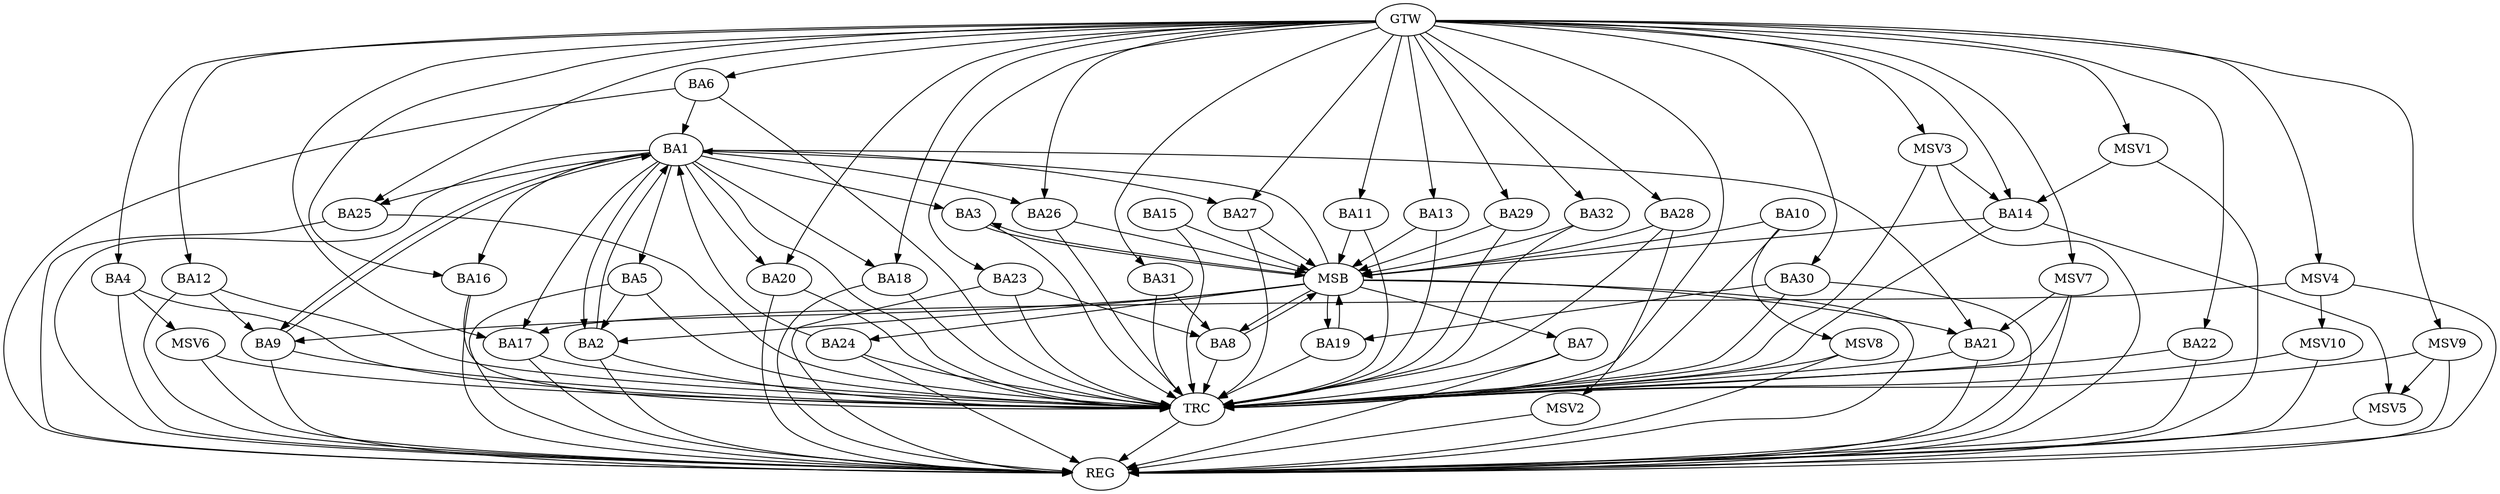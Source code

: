 strict digraph G {
  BA1 [ label="BA1" ];
  BA2 [ label="BA2" ];
  BA3 [ label="BA3" ];
  BA4 [ label="BA4" ];
  BA5 [ label="BA5" ];
  BA6 [ label="BA6" ];
  BA7 [ label="BA7" ];
  BA8 [ label="BA8" ];
  BA9 [ label="BA9" ];
  BA10 [ label="BA10" ];
  BA11 [ label="BA11" ];
  BA12 [ label="BA12" ];
  BA13 [ label="BA13" ];
  BA14 [ label="BA14" ];
  BA15 [ label="BA15" ];
  BA16 [ label="BA16" ];
  BA17 [ label="BA17" ];
  BA18 [ label="BA18" ];
  BA19 [ label="BA19" ];
  BA20 [ label="BA20" ];
  BA21 [ label="BA21" ];
  BA22 [ label="BA22" ];
  BA23 [ label="BA23" ];
  BA24 [ label="BA24" ];
  BA25 [ label="BA25" ];
  BA26 [ label="BA26" ];
  BA27 [ label="BA27" ];
  BA28 [ label="BA28" ];
  BA29 [ label="BA29" ];
  BA30 [ label="BA30" ];
  BA31 [ label="BA31" ];
  BA32 [ label="BA32" ];
  GTW [ label="GTW" ];
  REG [ label="REG" ];
  MSB [ label="MSB" ];
  TRC [ label="TRC" ];
  MSV1 [ label="MSV1" ];
  MSV2 [ label="MSV2" ];
  MSV3 [ label="MSV3" ];
  MSV4 [ label="MSV4" ];
  MSV5 [ label="MSV5" ];
  MSV6 [ label="MSV6" ];
  MSV7 [ label="MSV7" ];
  MSV8 [ label="MSV8" ];
  MSV9 [ label="MSV9" ];
  MSV10 [ label="MSV10" ];
  BA1 -> BA2;
  BA2 -> BA1;
  BA5 -> BA2;
  BA6 -> BA1;
  BA9 -> BA1;
  BA12 -> BA9;
  BA23 -> BA8;
  BA24 -> BA1;
  BA30 -> BA19;
  BA31 -> BA8;
  GTW -> BA4;
  GTW -> BA6;
  GTW -> BA11;
  GTW -> BA12;
  GTW -> BA13;
  GTW -> BA14;
  GTW -> BA16;
  GTW -> BA17;
  GTW -> BA18;
  GTW -> BA20;
  GTW -> BA22;
  GTW -> BA23;
  GTW -> BA25;
  GTW -> BA26;
  GTW -> BA27;
  GTW -> BA28;
  GTW -> BA29;
  GTW -> BA30;
  GTW -> BA31;
  GTW -> BA32;
  BA1 -> REG;
  BA2 -> REG;
  BA4 -> REG;
  BA5 -> REG;
  BA6 -> REG;
  BA7 -> REG;
  BA9 -> REG;
  BA12 -> REG;
  BA16 -> REG;
  BA17 -> REG;
  BA18 -> REG;
  BA20 -> REG;
  BA21 -> REG;
  BA22 -> REG;
  BA23 -> REG;
  BA24 -> REG;
  BA25 -> REG;
  BA30 -> REG;
  BA3 -> MSB;
  MSB -> BA1;
  MSB -> REG;
  BA8 -> MSB;
  MSB -> BA7;
  BA10 -> MSB;
  MSB -> BA3;
  BA11 -> MSB;
  MSB -> BA9;
  BA13 -> MSB;
  MSB -> BA2;
  BA14 -> MSB;
  BA15 -> MSB;
  BA19 -> MSB;
  BA26 -> MSB;
  MSB -> BA19;
  BA27 -> MSB;
  MSB -> BA8;
  BA28 -> MSB;
  MSB -> BA21;
  BA29 -> MSB;
  BA32 -> MSB;
  MSB -> BA24;
  BA1 -> TRC;
  BA2 -> TRC;
  BA3 -> TRC;
  BA4 -> TRC;
  BA5 -> TRC;
  BA6 -> TRC;
  BA7 -> TRC;
  BA8 -> TRC;
  BA9 -> TRC;
  BA10 -> TRC;
  BA11 -> TRC;
  BA12 -> TRC;
  BA13 -> TRC;
  BA14 -> TRC;
  BA15 -> TRC;
  BA16 -> TRC;
  BA17 -> TRC;
  BA18 -> TRC;
  BA19 -> TRC;
  BA20 -> TRC;
  BA21 -> TRC;
  BA22 -> TRC;
  BA23 -> TRC;
  BA24 -> TRC;
  BA25 -> TRC;
  BA26 -> TRC;
  BA27 -> TRC;
  BA28 -> TRC;
  BA29 -> TRC;
  BA30 -> TRC;
  BA31 -> TRC;
  BA32 -> TRC;
  GTW -> TRC;
  TRC -> REG;
  BA1 -> BA20;
  BA1 -> BA21;
  BA1 -> BA18;
  BA1 -> BA5;
  BA1 -> BA16;
  BA1 -> BA26;
  BA1 -> BA27;
  BA1 -> BA3;
  BA1 -> BA9;
  BA1 -> BA17;
  BA1 -> BA25;
  MSV1 -> BA14;
  GTW -> MSV1;
  MSV1 -> REG;
  BA28 -> MSV2;
  MSV2 -> REG;
  MSV3 -> BA14;
  GTW -> MSV3;
  MSV3 -> REG;
  MSV3 -> TRC;
  MSV4 -> BA17;
  GTW -> MSV4;
  MSV4 -> REG;
  BA14 -> MSV5;
  MSV5 -> REG;
  BA4 -> MSV6;
  MSV6 -> REG;
  MSV6 -> TRC;
  MSV7 -> BA21;
  GTW -> MSV7;
  MSV7 -> REG;
  MSV7 -> TRC;
  BA10 -> MSV8;
  MSV8 -> REG;
  MSV8 -> TRC;
  MSV9 -> MSV5;
  GTW -> MSV9;
  MSV9 -> REG;
  MSV9 -> TRC;
  MSV4 -> MSV10;
  MSV10 -> REG;
  MSV10 -> TRC;
}
